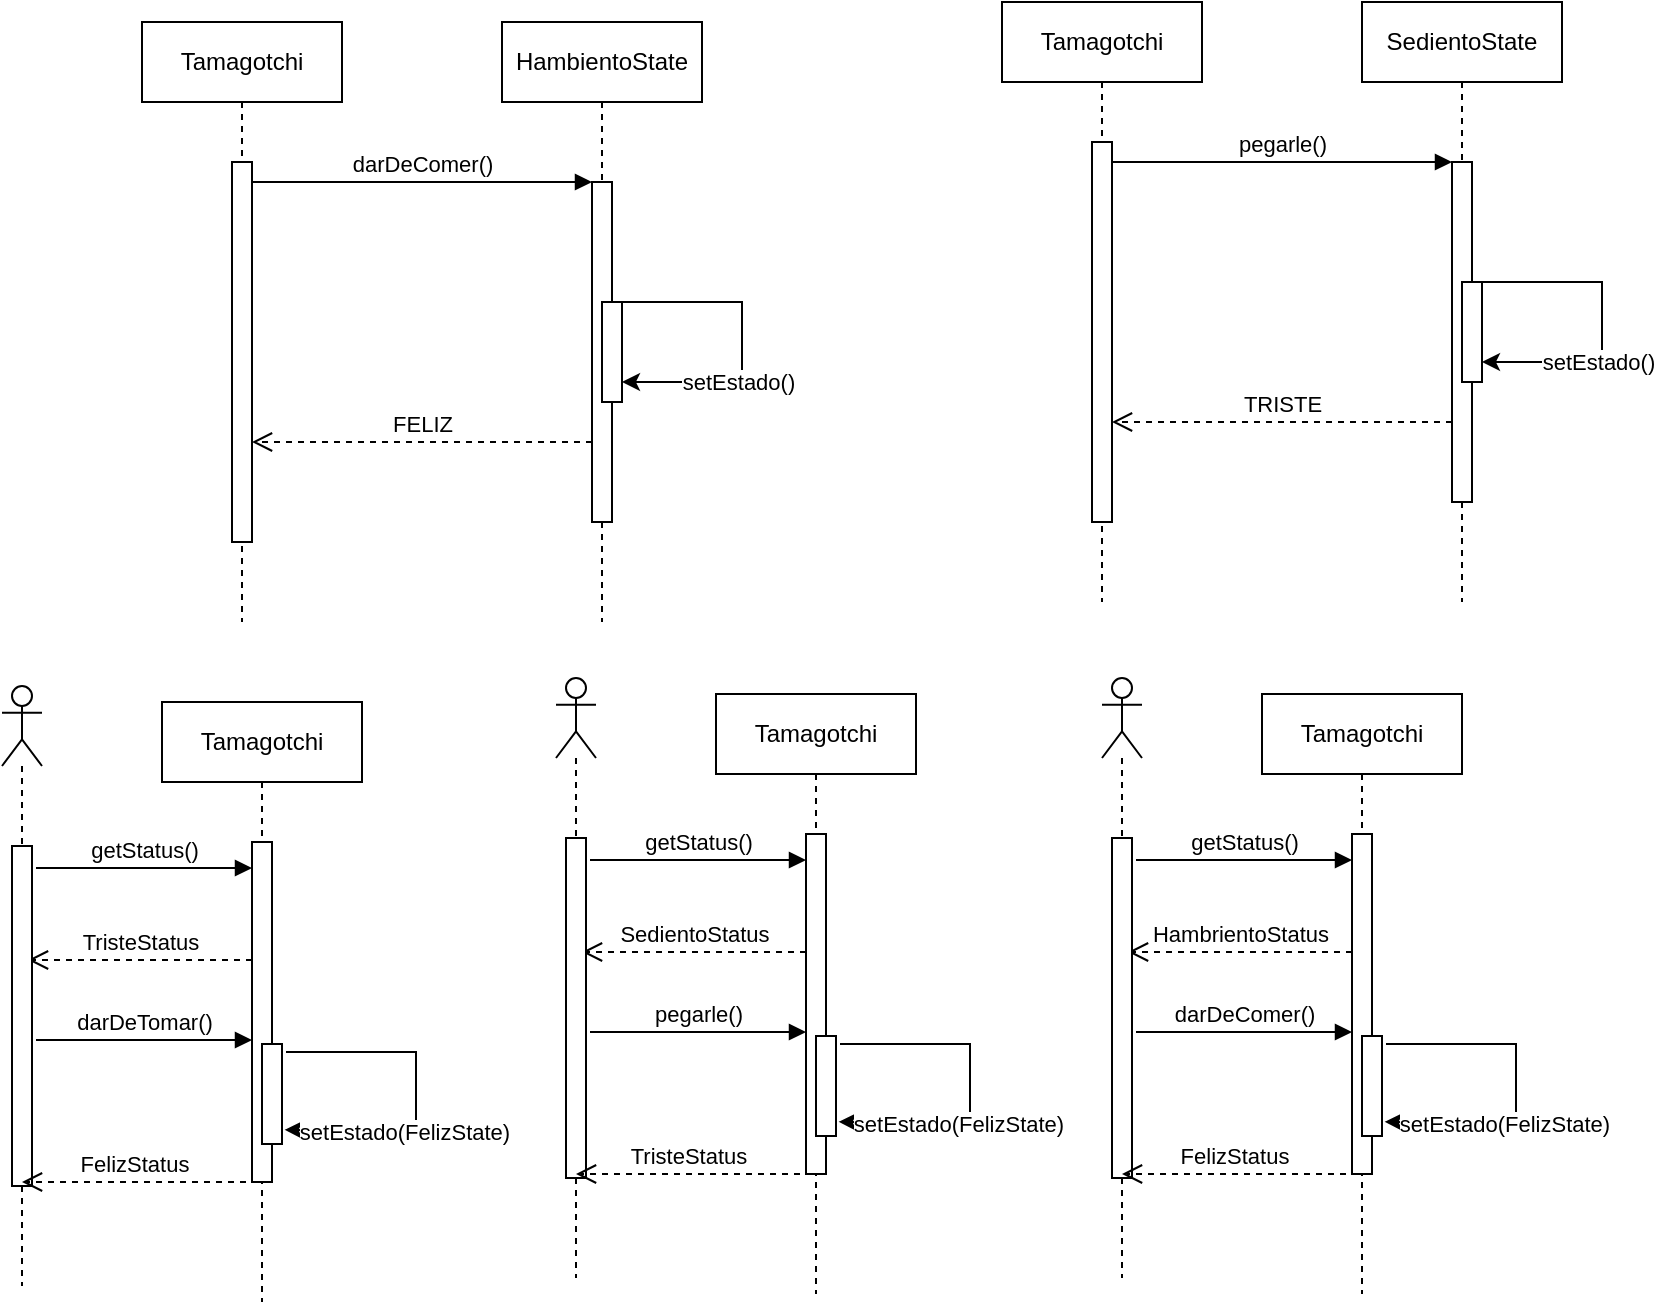 <mxfile version="21.7.5" type="device">
  <diagram name="Page-1" id="2YBvvXClWsGukQMizWep">
    <mxGraphModel dx="1878" dy="525" grid="1" gridSize="10" guides="1" tooltips="1" connect="1" arrows="1" fold="1" page="1" pageScale="1" pageWidth="850" pageHeight="1100" math="0" shadow="0">
      <root>
        <mxCell id="0" />
        <mxCell id="1" parent="0" />
        <mxCell id="aM9ryv3xv72pqoxQDRHE-1" value="Tamagotchi" style="shape=umlLifeline;perimeter=lifelinePerimeter;whiteSpace=wrap;html=1;container=0;dropTarget=0;collapsible=0;recursiveResize=0;outlineConnect=0;portConstraint=eastwest;newEdgeStyle={&quot;edgeStyle&quot;:&quot;elbowEdgeStyle&quot;,&quot;elbow&quot;:&quot;vertical&quot;,&quot;curved&quot;:0,&quot;rounded&quot;:0};" parent="1" vertex="1">
          <mxGeometry x="40" y="40" width="100" height="300" as="geometry" />
        </mxCell>
        <mxCell id="aM9ryv3xv72pqoxQDRHE-2" value="" style="html=1;points=[];perimeter=orthogonalPerimeter;outlineConnect=0;targetShapes=umlLifeline;portConstraint=eastwest;newEdgeStyle={&quot;edgeStyle&quot;:&quot;elbowEdgeStyle&quot;,&quot;elbow&quot;:&quot;vertical&quot;,&quot;curved&quot;:0,&quot;rounded&quot;:0};" parent="aM9ryv3xv72pqoxQDRHE-1" vertex="1">
          <mxGeometry x="45" y="70" width="10" height="190" as="geometry" />
        </mxCell>
        <mxCell id="aM9ryv3xv72pqoxQDRHE-5" value="HambientoState" style="shape=umlLifeline;perimeter=lifelinePerimeter;whiteSpace=wrap;html=1;container=0;dropTarget=0;collapsible=0;recursiveResize=0;outlineConnect=0;portConstraint=eastwest;newEdgeStyle={&quot;edgeStyle&quot;:&quot;elbowEdgeStyle&quot;,&quot;elbow&quot;:&quot;vertical&quot;,&quot;curved&quot;:0,&quot;rounded&quot;:0};" parent="1" vertex="1">
          <mxGeometry x="220" y="40" width="100" height="300" as="geometry" />
        </mxCell>
        <mxCell id="aM9ryv3xv72pqoxQDRHE-6" value="" style="html=1;points=[];perimeter=orthogonalPerimeter;outlineConnect=0;targetShapes=umlLifeline;portConstraint=eastwest;newEdgeStyle={&quot;edgeStyle&quot;:&quot;elbowEdgeStyle&quot;,&quot;elbow&quot;:&quot;vertical&quot;,&quot;curved&quot;:0,&quot;rounded&quot;:0};" parent="aM9ryv3xv72pqoxQDRHE-5" vertex="1">
          <mxGeometry x="45" y="80" width="10" height="170" as="geometry" />
        </mxCell>
        <mxCell id="6V_-hNrpRo6h4fvFbxZA-5" value="" style="endArrow=classic;html=1;rounded=0;" edge="1" parent="aM9ryv3xv72pqoxQDRHE-5" source="aM9ryv3xv72pqoxQDRHE-6">
          <mxGeometry width="50" height="50" relative="1" as="geometry">
            <mxPoint x="60" y="140" as="sourcePoint" />
            <mxPoint x="60" y="180" as="targetPoint" />
            <Array as="points">
              <mxPoint x="80" y="140" />
              <mxPoint x="120" y="140" />
              <mxPoint x="120" y="180" />
            </Array>
          </mxGeometry>
        </mxCell>
        <mxCell id="6V_-hNrpRo6h4fvFbxZA-6" value="setEstado()" style="edgeLabel;html=1;align=center;verticalAlign=middle;resizable=0;points=[];" vertex="1" connectable="0" parent="6V_-hNrpRo6h4fvFbxZA-5">
          <mxGeometry x="0.301" relative="1" as="geometry">
            <mxPoint as="offset" />
          </mxGeometry>
        </mxCell>
        <mxCell id="aM9ryv3xv72pqoxQDRHE-7" value="darDeComer()" style="html=1;verticalAlign=bottom;endArrow=block;edgeStyle=elbowEdgeStyle;elbow=vertical;curved=0;rounded=0;" parent="1" source="aM9ryv3xv72pqoxQDRHE-2" target="aM9ryv3xv72pqoxQDRHE-6" edge="1">
          <mxGeometry relative="1" as="geometry">
            <mxPoint x="195" y="130" as="sourcePoint" />
            <Array as="points">
              <mxPoint x="180" y="120" />
            </Array>
          </mxGeometry>
        </mxCell>
        <mxCell id="aM9ryv3xv72pqoxQDRHE-8" value="FELIZ" style="html=1;verticalAlign=bottom;endArrow=open;dashed=1;endSize=8;edgeStyle=elbowEdgeStyle;elbow=vertical;curved=0;rounded=0;" parent="1" source="aM9ryv3xv72pqoxQDRHE-6" target="aM9ryv3xv72pqoxQDRHE-2" edge="1">
          <mxGeometry relative="1" as="geometry">
            <mxPoint x="195" y="205" as="targetPoint" />
            <Array as="points">
              <mxPoint x="180" y="250" />
            </Array>
          </mxGeometry>
        </mxCell>
        <mxCell id="6V_-hNrpRo6h4fvFbxZA-7" value="" style="rounded=0;whiteSpace=wrap;html=1;" vertex="1" parent="1">
          <mxGeometry x="270" y="180" width="10" height="50" as="geometry" />
        </mxCell>
        <mxCell id="6V_-hNrpRo6h4fvFbxZA-8" value="Tamagotchi" style="shape=umlLifeline;perimeter=lifelinePerimeter;whiteSpace=wrap;html=1;container=0;dropTarget=0;collapsible=0;recursiveResize=0;outlineConnect=0;portConstraint=eastwest;newEdgeStyle={&quot;edgeStyle&quot;:&quot;elbowEdgeStyle&quot;,&quot;elbow&quot;:&quot;vertical&quot;,&quot;curved&quot;:0,&quot;rounded&quot;:0};" vertex="1" parent="1">
          <mxGeometry x="470" y="30" width="100" height="300" as="geometry" />
        </mxCell>
        <mxCell id="6V_-hNrpRo6h4fvFbxZA-9" value="" style="html=1;points=[];perimeter=orthogonalPerimeter;outlineConnect=0;targetShapes=umlLifeline;portConstraint=eastwest;newEdgeStyle={&quot;edgeStyle&quot;:&quot;elbowEdgeStyle&quot;,&quot;elbow&quot;:&quot;vertical&quot;,&quot;curved&quot;:0,&quot;rounded&quot;:0};" vertex="1" parent="6V_-hNrpRo6h4fvFbxZA-8">
          <mxGeometry x="45" y="70" width="10" height="190" as="geometry" />
        </mxCell>
        <mxCell id="6V_-hNrpRo6h4fvFbxZA-10" value="SedientoState" style="shape=umlLifeline;perimeter=lifelinePerimeter;whiteSpace=wrap;html=1;container=0;dropTarget=0;collapsible=0;recursiveResize=0;outlineConnect=0;portConstraint=eastwest;newEdgeStyle={&quot;edgeStyle&quot;:&quot;elbowEdgeStyle&quot;,&quot;elbow&quot;:&quot;vertical&quot;,&quot;curved&quot;:0,&quot;rounded&quot;:0};" vertex="1" parent="1">
          <mxGeometry x="650" y="30" width="100" height="300" as="geometry" />
        </mxCell>
        <mxCell id="6V_-hNrpRo6h4fvFbxZA-11" value="" style="html=1;points=[];perimeter=orthogonalPerimeter;outlineConnect=0;targetShapes=umlLifeline;portConstraint=eastwest;newEdgeStyle={&quot;edgeStyle&quot;:&quot;elbowEdgeStyle&quot;,&quot;elbow&quot;:&quot;vertical&quot;,&quot;curved&quot;:0,&quot;rounded&quot;:0};" vertex="1" parent="6V_-hNrpRo6h4fvFbxZA-10">
          <mxGeometry x="45" y="80" width="10" height="170" as="geometry" />
        </mxCell>
        <mxCell id="6V_-hNrpRo6h4fvFbxZA-12" value="" style="endArrow=classic;html=1;rounded=0;" edge="1" parent="6V_-hNrpRo6h4fvFbxZA-10" source="6V_-hNrpRo6h4fvFbxZA-11">
          <mxGeometry width="50" height="50" relative="1" as="geometry">
            <mxPoint x="60" y="140" as="sourcePoint" />
            <mxPoint x="60" y="180" as="targetPoint" />
            <Array as="points">
              <mxPoint x="80" y="140" />
              <mxPoint x="120" y="140" />
              <mxPoint x="120" y="180" />
            </Array>
          </mxGeometry>
        </mxCell>
        <mxCell id="6V_-hNrpRo6h4fvFbxZA-13" value="setEstado()" style="edgeLabel;html=1;align=center;verticalAlign=middle;resizable=0;points=[];" vertex="1" connectable="0" parent="6V_-hNrpRo6h4fvFbxZA-12">
          <mxGeometry x="0.301" relative="1" as="geometry">
            <mxPoint as="offset" />
          </mxGeometry>
        </mxCell>
        <mxCell id="6V_-hNrpRo6h4fvFbxZA-14" value="pegarle()" style="html=1;verticalAlign=bottom;endArrow=block;edgeStyle=elbowEdgeStyle;elbow=vertical;curved=0;rounded=0;" edge="1" parent="1" source="6V_-hNrpRo6h4fvFbxZA-9" target="6V_-hNrpRo6h4fvFbxZA-11">
          <mxGeometry relative="1" as="geometry">
            <mxPoint x="625" y="120" as="sourcePoint" />
            <Array as="points">
              <mxPoint x="610" y="110" />
            </Array>
          </mxGeometry>
        </mxCell>
        <mxCell id="6V_-hNrpRo6h4fvFbxZA-15" value="TRISTE" style="html=1;verticalAlign=bottom;endArrow=open;dashed=1;endSize=8;edgeStyle=elbowEdgeStyle;elbow=vertical;curved=0;rounded=0;" edge="1" parent="1" source="6V_-hNrpRo6h4fvFbxZA-11" target="6V_-hNrpRo6h4fvFbxZA-9">
          <mxGeometry relative="1" as="geometry">
            <mxPoint x="625" y="195" as="targetPoint" />
            <Array as="points">
              <mxPoint x="610" y="240" />
            </Array>
          </mxGeometry>
        </mxCell>
        <mxCell id="6V_-hNrpRo6h4fvFbxZA-16" value="" style="rounded=0;whiteSpace=wrap;html=1;" vertex="1" parent="1">
          <mxGeometry x="700" y="170" width="10" height="50" as="geometry" />
        </mxCell>
        <mxCell id="6V_-hNrpRo6h4fvFbxZA-17" value="Tamagotchi" style="shape=umlLifeline;perimeter=lifelinePerimeter;whiteSpace=wrap;html=1;container=0;dropTarget=0;collapsible=0;recursiveResize=0;outlineConnect=0;portConstraint=eastwest;newEdgeStyle={&quot;edgeStyle&quot;:&quot;elbowEdgeStyle&quot;,&quot;elbow&quot;:&quot;vertical&quot;,&quot;curved&quot;:0,&quot;rounded&quot;:0};" vertex="1" parent="1">
          <mxGeometry x="50" y="380" width="100" height="300" as="geometry" />
        </mxCell>
        <mxCell id="6V_-hNrpRo6h4fvFbxZA-18" value="" style="html=1;points=[];perimeter=orthogonalPerimeter;outlineConnect=0;targetShapes=umlLifeline;portConstraint=eastwest;newEdgeStyle={&quot;edgeStyle&quot;:&quot;elbowEdgeStyle&quot;,&quot;elbow&quot;:&quot;vertical&quot;,&quot;curved&quot;:0,&quot;rounded&quot;:0};" vertex="1" parent="6V_-hNrpRo6h4fvFbxZA-17">
          <mxGeometry x="45" y="70" width="10" height="170" as="geometry" />
        </mxCell>
        <mxCell id="6V_-hNrpRo6h4fvFbxZA-23" value="darDeTomar()" style="html=1;verticalAlign=bottom;endArrow=block;edgeStyle=elbowEdgeStyle;elbow=vertical;curved=0;rounded=0;" edge="1" parent="1">
          <mxGeometry x="-0.007" relative="1" as="geometry">
            <mxPoint x="-13" y="549" as="sourcePoint" />
            <Array as="points">
              <mxPoint x="72" y="549" />
            </Array>
            <mxPoint x="95" y="549" as="targetPoint" />
            <mxPoint as="offset" />
          </mxGeometry>
        </mxCell>
        <mxCell id="6V_-hNrpRo6h4fvFbxZA-24" value="TristeStatus" style="html=1;verticalAlign=bottom;endArrow=open;dashed=1;endSize=8;edgeStyle=elbowEdgeStyle;elbow=horizontal;curved=0;rounded=0;" edge="1" source="6V_-hNrpRo6h4fvFbxZA-18" parent="1">
          <mxGeometry x="0.006" relative="1" as="geometry">
            <mxPoint x="-17" y="509" as="targetPoint" />
            <Array as="points">
              <mxPoint x="78" y="509" />
            </Array>
            <mxPoint x="153.0" y="509" as="sourcePoint" />
            <mxPoint as="offset" />
          </mxGeometry>
        </mxCell>
        <mxCell id="6V_-hNrpRo6h4fvFbxZA-25" value="" style="rounded=0;whiteSpace=wrap;html=1;" vertex="1" parent="1">
          <mxGeometry x="100" y="551" width="10" height="50" as="geometry" />
        </mxCell>
        <mxCell id="6V_-hNrpRo6h4fvFbxZA-32" value="" style="shape=umlLifeline;perimeter=lifelinePerimeter;whiteSpace=wrap;html=1;container=1;dropTarget=0;collapsible=0;recursiveResize=0;outlineConnect=0;portConstraint=eastwest;newEdgeStyle={&quot;curved&quot;:0,&quot;rounded&quot;:0};participant=umlActor;" vertex="1" parent="1">
          <mxGeometry x="-30" y="372" width="20" height="300" as="geometry" />
        </mxCell>
        <mxCell id="6V_-hNrpRo6h4fvFbxZA-33" value="" style="html=1;points=[[0,0,0,0,5],[0,1,0,0,-5],[1,0,0,0,5],[1,1,0,0,-5]];perimeter=orthogonalPerimeter;outlineConnect=0;targetShapes=umlLifeline;portConstraint=eastwest;newEdgeStyle={&quot;curved&quot;:0,&quot;rounded&quot;:0};" vertex="1" parent="6V_-hNrpRo6h4fvFbxZA-32">
          <mxGeometry x="5" y="80" width="10" height="170" as="geometry" />
        </mxCell>
        <mxCell id="6V_-hNrpRo6h4fvFbxZA-35" value="getStatus()" style="html=1;verticalAlign=bottom;endArrow=block;edgeStyle=elbowEdgeStyle;elbow=vertical;curved=0;rounded=0;" edge="1" parent="1" target="6V_-hNrpRo6h4fvFbxZA-18">
          <mxGeometry relative="1" as="geometry">
            <mxPoint x="-13" y="463" as="sourcePoint" />
            <Array as="points">
              <mxPoint x="72" y="463" />
            </Array>
            <mxPoint x="156.5" y="463" as="targetPoint" />
          </mxGeometry>
        </mxCell>
        <mxCell id="6V_-hNrpRo6h4fvFbxZA-21" value="" style="endArrow=classic;html=1;rounded=0;entryX=1.031;entryY=0.878;entryDx=0;entryDy=0;entryPerimeter=0;" edge="1" parent="1">
          <mxGeometry width="50" height="50" relative="1" as="geometry">
            <mxPoint x="112.0" y="555" as="sourcePoint" />
            <mxPoint x="111.31" y="593.9" as="targetPoint" />
            <Array as="points">
              <mxPoint x="137" y="555" />
              <mxPoint x="177" y="555" />
              <mxPoint x="177" y="595" />
            </Array>
          </mxGeometry>
        </mxCell>
        <mxCell id="6V_-hNrpRo6h4fvFbxZA-22" value="setEstado(FelizState)" style="edgeLabel;html=1;align=center;verticalAlign=middle;resizable=0;points=[];" vertex="1" connectable="0" parent="6V_-hNrpRo6h4fvFbxZA-21">
          <mxGeometry x="0.301" relative="1" as="geometry">
            <mxPoint as="offset" />
          </mxGeometry>
        </mxCell>
        <mxCell id="6V_-hNrpRo6h4fvFbxZA-37" value="FelizStatus" style="html=1;verticalAlign=bottom;endArrow=open;dashed=1;endSize=8;edgeStyle=elbowEdgeStyle;elbow=horizontal;curved=0;rounded=0;" edge="1" parent="1">
          <mxGeometry x="-0.003" relative="1" as="geometry">
            <mxPoint x="-20" y="620" as="targetPoint" />
            <Array as="points">
              <mxPoint x="75" y="620" />
            </Array>
            <mxPoint x="92" y="620" as="sourcePoint" />
            <mxPoint as="offset" />
          </mxGeometry>
        </mxCell>
        <mxCell id="6V_-hNrpRo6h4fvFbxZA-38" value="Tamagotchi" style="shape=umlLifeline;perimeter=lifelinePerimeter;whiteSpace=wrap;html=1;container=0;dropTarget=0;collapsible=0;recursiveResize=0;outlineConnect=0;portConstraint=eastwest;newEdgeStyle={&quot;edgeStyle&quot;:&quot;elbowEdgeStyle&quot;,&quot;elbow&quot;:&quot;vertical&quot;,&quot;curved&quot;:0,&quot;rounded&quot;:0};" vertex="1" parent="1">
          <mxGeometry x="327" y="376" width="100" height="300" as="geometry" />
        </mxCell>
        <mxCell id="6V_-hNrpRo6h4fvFbxZA-39" value="" style="html=1;points=[];perimeter=orthogonalPerimeter;outlineConnect=0;targetShapes=umlLifeline;portConstraint=eastwest;newEdgeStyle={&quot;edgeStyle&quot;:&quot;elbowEdgeStyle&quot;,&quot;elbow&quot;:&quot;vertical&quot;,&quot;curved&quot;:0,&quot;rounded&quot;:0};" vertex="1" parent="6V_-hNrpRo6h4fvFbxZA-38">
          <mxGeometry x="45" y="70" width="10" height="170" as="geometry" />
        </mxCell>
        <mxCell id="6V_-hNrpRo6h4fvFbxZA-40" value="pegarle()" style="html=1;verticalAlign=bottom;endArrow=block;edgeStyle=elbowEdgeStyle;elbow=vertical;curved=0;rounded=0;" edge="1" parent="1">
          <mxGeometry x="-0.007" relative="1" as="geometry">
            <mxPoint x="264" y="545" as="sourcePoint" />
            <Array as="points">
              <mxPoint x="349" y="545" />
            </Array>
            <mxPoint x="372" y="545" as="targetPoint" />
            <mxPoint as="offset" />
          </mxGeometry>
        </mxCell>
        <mxCell id="6V_-hNrpRo6h4fvFbxZA-41" value="SedientoStatus" style="html=1;verticalAlign=bottom;endArrow=open;dashed=1;endSize=8;edgeStyle=elbowEdgeStyle;elbow=horizontal;curved=0;rounded=0;" edge="1" source="6V_-hNrpRo6h4fvFbxZA-39" parent="1">
          <mxGeometry x="0.006" relative="1" as="geometry">
            <mxPoint x="260" y="505" as="targetPoint" />
            <Array as="points">
              <mxPoint x="355" y="505" />
            </Array>
            <mxPoint x="430.0" y="505" as="sourcePoint" />
            <mxPoint as="offset" />
          </mxGeometry>
        </mxCell>
        <mxCell id="6V_-hNrpRo6h4fvFbxZA-42" value="" style="rounded=0;whiteSpace=wrap;html=1;" vertex="1" parent="1">
          <mxGeometry x="377" y="547" width="10" height="50" as="geometry" />
        </mxCell>
        <mxCell id="6V_-hNrpRo6h4fvFbxZA-43" value="" style="shape=umlLifeline;perimeter=lifelinePerimeter;whiteSpace=wrap;html=1;container=1;dropTarget=0;collapsible=0;recursiveResize=0;outlineConnect=0;portConstraint=eastwest;newEdgeStyle={&quot;curved&quot;:0,&quot;rounded&quot;:0};participant=umlActor;" vertex="1" parent="1">
          <mxGeometry x="247" y="368" width="20" height="300" as="geometry" />
        </mxCell>
        <mxCell id="6V_-hNrpRo6h4fvFbxZA-44" value="" style="html=1;points=[[0,0,0,0,5],[0,1,0,0,-5],[1,0,0,0,5],[1,1,0,0,-5]];perimeter=orthogonalPerimeter;outlineConnect=0;targetShapes=umlLifeline;portConstraint=eastwest;newEdgeStyle={&quot;curved&quot;:0,&quot;rounded&quot;:0};" vertex="1" parent="6V_-hNrpRo6h4fvFbxZA-43">
          <mxGeometry x="5" y="80" width="10" height="170" as="geometry" />
        </mxCell>
        <mxCell id="6V_-hNrpRo6h4fvFbxZA-45" value="getStatus()" style="html=1;verticalAlign=bottom;endArrow=block;edgeStyle=elbowEdgeStyle;elbow=vertical;curved=0;rounded=0;" edge="1" target="6V_-hNrpRo6h4fvFbxZA-39" parent="1">
          <mxGeometry relative="1" as="geometry">
            <mxPoint x="264" y="459" as="sourcePoint" />
            <Array as="points">
              <mxPoint x="349" y="459" />
            </Array>
            <mxPoint x="433.5" y="459" as="targetPoint" />
          </mxGeometry>
        </mxCell>
        <mxCell id="6V_-hNrpRo6h4fvFbxZA-46" value="" style="endArrow=classic;html=1;rounded=0;entryX=1.031;entryY=0.878;entryDx=0;entryDy=0;entryPerimeter=0;" edge="1" parent="1">
          <mxGeometry width="50" height="50" relative="1" as="geometry">
            <mxPoint x="389.0" y="551" as="sourcePoint" />
            <mxPoint x="388.31" y="589.9" as="targetPoint" />
            <Array as="points">
              <mxPoint x="414" y="551" />
              <mxPoint x="454" y="551" />
              <mxPoint x="454" y="591" />
            </Array>
          </mxGeometry>
        </mxCell>
        <mxCell id="6V_-hNrpRo6h4fvFbxZA-47" value="setEstado(FelizState)" style="edgeLabel;html=1;align=center;verticalAlign=middle;resizable=0;points=[];" vertex="1" connectable="0" parent="6V_-hNrpRo6h4fvFbxZA-46">
          <mxGeometry x="0.301" relative="1" as="geometry">
            <mxPoint as="offset" />
          </mxGeometry>
        </mxCell>
        <mxCell id="6V_-hNrpRo6h4fvFbxZA-48" value="TristeStatus" style="html=1;verticalAlign=bottom;endArrow=open;dashed=1;endSize=8;edgeStyle=elbowEdgeStyle;elbow=horizontal;curved=0;rounded=0;" edge="1" parent="1">
          <mxGeometry relative="1" as="geometry">
            <mxPoint x="257" y="616" as="targetPoint" />
            <Array as="points">
              <mxPoint x="352" y="616" />
            </Array>
            <mxPoint x="369" y="616" as="sourcePoint" />
          </mxGeometry>
        </mxCell>
        <mxCell id="6V_-hNrpRo6h4fvFbxZA-49" value="Tamagotchi" style="shape=umlLifeline;perimeter=lifelinePerimeter;whiteSpace=wrap;html=1;container=0;dropTarget=0;collapsible=0;recursiveResize=0;outlineConnect=0;portConstraint=eastwest;newEdgeStyle={&quot;edgeStyle&quot;:&quot;elbowEdgeStyle&quot;,&quot;elbow&quot;:&quot;vertical&quot;,&quot;curved&quot;:0,&quot;rounded&quot;:0};" vertex="1" parent="1">
          <mxGeometry x="600" y="376" width="100" height="300" as="geometry" />
        </mxCell>
        <mxCell id="6V_-hNrpRo6h4fvFbxZA-50" value="" style="html=1;points=[];perimeter=orthogonalPerimeter;outlineConnect=0;targetShapes=umlLifeline;portConstraint=eastwest;newEdgeStyle={&quot;edgeStyle&quot;:&quot;elbowEdgeStyle&quot;,&quot;elbow&quot;:&quot;vertical&quot;,&quot;curved&quot;:0,&quot;rounded&quot;:0};" vertex="1" parent="6V_-hNrpRo6h4fvFbxZA-49">
          <mxGeometry x="45" y="70" width="10" height="170" as="geometry" />
        </mxCell>
        <mxCell id="6V_-hNrpRo6h4fvFbxZA-51" value="darDeComer()" style="html=1;verticalAlign=bottom;endArrow=block;edgeStyle=elbowEdgeStyle;elbow=vertical;curved=0;rounded=0;" edge="1" parent="1">
          <mxGeometry x="-0.007" relative="1" as="geometry">
            <mxPoint x="537" y="545" as="sourcePoint" />
            <Array as="points">
              <mxPoint x="622" y="545" />
            </Array>
            <mxPoint x="645" y="545" as="targetPoint" />
            <mxPoint as="offset" />
          </mxGeometry>
        </mxCell>
        <mxCell id="6V_-hNrpRo6h4fvFbxZA-52" value="HambrientoStatus" style="html=1;verticalAlign=bottom;endArrow=open;dashed=1;endSize=8;edgeStyle=elbowEdgeStyle;elbow=horizontal;curved=0;rounded=0;" edge="1" source="6V_-hNrpRo6h4fvFbxZA-50" parent="1">
          <mxGeometry x="0.006" relative="1" as="geometry">
            <mxPoint x="533" y="505" as="targetPoint" />
            <Array as="points">
              <mxPoint x="628" y="505" />
            </Array>
            <mxPoint x="703.0" y="505" as="sourcePoint" />
            <mxPoint as="offset" />
          </mxGeometry>
        </mxCell>
        <mxCell id="6V_-hNrpRo6h4fvFbxZA-53" value="" style="rounded=0;whiteSpace=wrap;html=1;" vertex="1" parent="1">
          <mxGeometry x="650" y="547" width="10" height="50" as="geometry" />
        </mxCell>
        <mxCell id="6V_-hNrpRo6h4fvFbxZA-54" value="" style="shape=umlLifeline;perimeter=lifelinePerimeter;whiteSpace=wrap;html=1;container=1;dropTarget=0;collapsible=0;recursiveResize=0;outlineConnect=0;portConstraint=eastwest;newEdgeStyle={&quot;curved&quot;:0,&quot;rounded&quot;:0};participant=umlActor;" vertex="1" parent="1">
          <mxGeometry x="520" y="368" width="20" height="300" as="geometry" />
        </mxCell>
        <mxCell id="6V_-hNrpRo6h4fvFbxZA-55" value="" style="html=1;points=[[0,0,0,0,5],[0,1,0,0,-5],[1,0,0,0,5],[1,1,0,0,-5]];perimeter=orthogonalPerimeter;outlineConnect=0;targetShapes=umlLifeline;portConstraint=eastwest;newEdgeStyle={&quot;curved&quot;:0,&quot;rounded&quot;:0};" vertex="1" parent="6V_-hNrpRo6h4fvFbxZA-54">
          <mxGeometry x="5" y="80" width="10" height="170" as="geometry" />
        </mxCell>
        <mxCell id="6V_-hNrpRo6h4fvFbxZA-56" value="getStatus()" style="html=1;verticalAlign=bottom;endArrow=block;edgeStyle=elbowEdgeStyle;elbow=vertical;curved=0;rounded=0;" edge="1" target="6V_-hNrpRo6h4fvFbxZA-50" parent="1">
          <mxGeometry relative="1" as="geometry">
            <mxPoint x="537" y="459" as="sourcePoint" />
            <Array as="points">
              <mxPoint x="622" y="459" />
            </Array>
            <mxPoint x="706.5" y="459" as="targetPoint" />
          </mxGeometry>
        </mxCell>
        <mxCell id="6V_-hNrpRo6h4fvFbxZA-57" value="" style="endArrow=classic;html=1;rounded=0;entryX=1.031;entryY=0.878;entryDx=0;entryDy=0;entryPerimeter=0;" edge="1" parent="1">
          <mxGeometry width="50" height="50" relative="1" as="geometry">
            <mxPoint x="662.0" y="551" as="sourcePoint" />
            <mxPoint x="661.31" y="589.9" as="targetPoint" />
            <Array as="points">
              <mxPoint x="687" y="551" />
              <mxPoint x="727" y="551" />
              <mxPoint x="727" y="591" />
            </Array>
          </mxGeometry>
        </mxCell>
        <mxCell id="6V_-hNrpRo6h4fvFbxZA-58" value="setEstado(FelizState)" style="edgeLabel;html=1;align=center;verticalAlign=middle;resizable=0;points=[];" vertex="1" connectable="0" parent="6V_-hNrpRo6h4fvFbxZA-57">
          <mxGeometry x="0.301" relative="1" as="geometry">
            <mxPoint as="offset" />
          </mxGeometry>
        </mxCell>
        <mxCell id="6V_-hNrpRo6h4fvFbxZA-59" value="FelizStatus" style="html=1;verticalAlign=bottom;endArrow=open;dashed=1;endSize=8;edgeStyle=elbowEdgeStyle;elbow=horizontal;curved=0;rounded=0;" edge="1" parent="1">
          <mxGeometry relative="1" as="geometry">
            <mxPoint x="530" y="616" as="targetPoint" />
            <Array as="points">
              <mxPoint x="625" y="616" />
            </Array>
            <mxPoint x="642" y="616" as="sourcePoint" />
          </mxGeometry>
        </mxCell>
      </root>
    </mxGraphModel>
  </diagram>
</mxfile>
